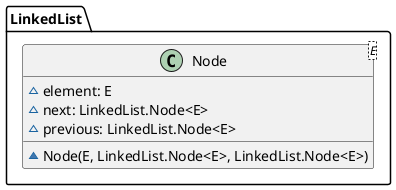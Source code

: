 @startuml

    class LinkedList.Node<E> {
        ~element: E
        ~next: LinkedList.Node<E>
        ~previous: LinkedList.Node<E>
        ~Node(E, LinkedList.Node<E>, LinkedList.Node<E>)
    }

@enduml

